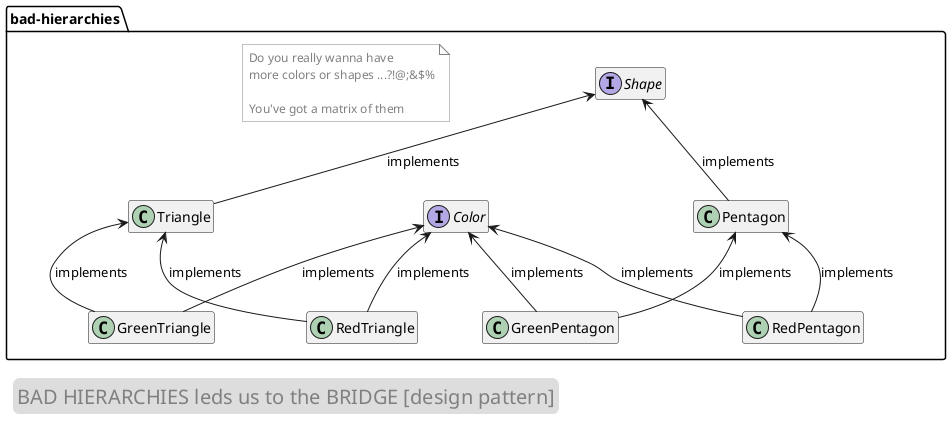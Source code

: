 @startuml

skinparam note {
    borderColor grey
    backgroundColor white
}

skinparam legend {
    borderColor white
    fontSize 20
    fontColor grey
}

package bad-hierarchies {
    ' Classes and interfaces
    interface Shape
    class Triangle
    class Pentagon
    interface Color
    class RedTriangle
    class GreenTriangle
    class RedPentagon
    class GreenPentagon

    ' relationships
    Shape <-- Triangle : implements
    Shape <-- Pentagon : implements

    Color <-- RedTriangle : implements
    Triangle <-- RedTriangle : implements

    Color <-- GreenTriangle : implements
    Triangle <-- GreenTriangle : implements

    Color <-- RedPentagon : implements
    Pentagon <-- RedPentagon : implements

    Color <-- GreenPentagon : implements
    Pentagon <-- GreenPentagon : implements

    ' hide garbage
    hide empty fields
    hide empty methods
    
    ' notes
    note "<size:12><color:grey>Do you really wanna have \n<size:12><color:grey>more colors or shapes ...?!@;&$%\n\n<size:12><color:grey>You've got a matrix of them" as n1
}

'legend
legend bottom left
BAD HIERARCHIES leds us to the BRIDGE [design pattern]
end legend

@enduml
